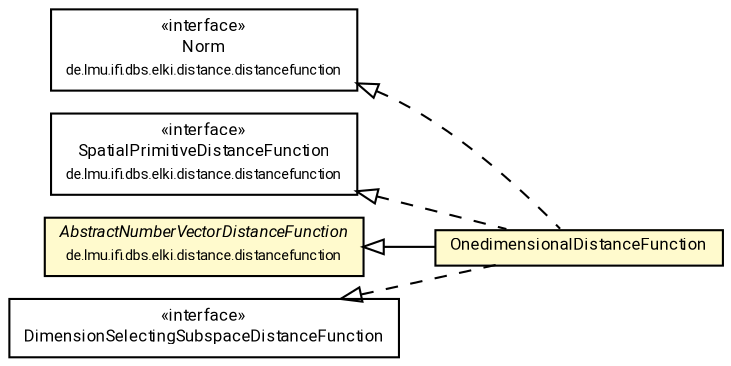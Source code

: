 #!/usr/local/bin/dot
#
# Class diagram 
# Generated by UMLGraph version R5_7_2-60-g0e99a6 (http://www.spinellis.gr/umlgraph/)
#

digraph G {
	graph [fontnames="svg"]
	edge [fontname="Roboto",fontsize=7,labelfontname="Roboto",labelfontsize=7,color="black"];
	node [fontname="Roboto",fontcolor="black",fontsize=8,shape=plaintext,margin=0,width=0,height=0];
	nodesep=0.15;
	ranksep=0.25;
	rankdir=LR;
	// de.lmu.ifi.dbs.elki.distance.distancefunction.Norm<O>
	c7689899 [label=<<table title="de.lmu.ifi.dbs.elki.distance.distancefunction.Norm" border="0" cellborder="1" cellspacing="0" cellpadding="2" href="../Norm.html" target="_parent">
		<tr><td><table border="0" cellspacing="0" cellpadding="1">
		<tr><td align="center" balign="center"> &#171;interface&#187; </td></tr>
		<tr><td align="center" balign="center"> <font face="Roboto">Norm</font> </td></tr>
		<tr><td align="center" balign="center"> <font face="Roboto" point-size="7.0">de.lmu.ifi.dbs.elki.distance.distancefunction</font> </td></tr>
		</table></td></tr>
		</table>>, URL="../Norm.html"];
	// de.lmu.ifi.dbs.elki.distance.distancefunction.SpatialPrimitiveDistanceFunction<V extends de.lmu.ifi.dbs.elki.data.spatial.SpatialComparable>
	c7689901 [label=<<table title="de.lmu.ifi.dbs.elki.distance.distancefunction.SpatialPrimitiveDistanceFunction" border="0" cellborder="1" cellspacing="0" cellpadding="2" href="../SpatialPrimitiveDistanceFunction.html" target="_parent">
		<tr><td><table border="0" cellspacing="0" cellpadding="1">
		<tr><td align="center" balign="center"> &#171;interface&#187; </td></tr>
		<tr><td align="center" balign="center"> <font face="Roboto">SpatialPrimitiveDistanceFunction</font> </td></tr>
		<tr><td align="center" balign="center"> <font face="Roboto" point-size="7.0">de.lmu.ifi.dbs.elki.distance.distancefunction</font> </td></tr>
		</table></td></tr>
		</table>>, URL="../SpatialPrimitiveDistanceFunction.html"];
	// de.lmu.ifi.dbs.elki.distance.distancefunction.AbstractNumberVectorDistanceFunction
	c7690301 [label=<<table title="de.lmu.ifi.dbs.elki.distance.distancefunction.AbstractNumberVectorDistanceFunction" border="0" cellborder="1" cellspacing="0" cellpadding="2" bgcolor="LemonChiffon" href="../AbstractNumberVectorDistanceFunction.html" target="_parent">
		<tr><td><table border="0" cellspacing="0" cellpadding="1">
		<tr><td align="center" balign="center"> <font face="Roboto"><i>AbstractNumberVectorDistanceFunction</i></font> </td></tr>
		<tr><td align="center" balign="center"> <font face="Roboto" point-size="7.0">de.lmu.ifi.dbs.elki.distance.distancefunction</font> </td></tr>
		</table></td></tr>
		</table>>, URL="../AbstractNumberVectorDistanceFunction.html"];
	// de.lmu.ifi.dbs.elki.distance.distancefunction.subspace.DimensionSelectingSubspaceDistanceFunction<O>
	c7690310 [label=<<table title="de.lmu.ifi.dbs.elki.distance.distancefunction.subspace.DimensionSelectingSubspaceDistanceFunction" border="0" cellborder="1" cellspacing="0" cellpadding="2" href="DimensionSelectingSubspaceDistanceFunction.html" target="_parent">
		<tr><td><table border="0" cellspacing="0" cellpadding="1">
		<tr><td align="center" balign="center"> &#171;interface&#187; </td></tr>
		<tr><td align="center" balign="center"> <font face="Roboto">DimensionSelectingSubspaceDistanceFunction</font> </td></tr>
		</table></td></tr>
		</table>>, URL="DimensionSelectingSubspaceDistanceFunction.html"];
	// de.lmu.ifi.dbs.elki.distance.distancefunction.subspace.OnedimensionalDistanceFunction
	c7690311 [label=<<table title="de.lmu.ifi.dbs.elki.distance.distancefunction.subspace.OnedimensionalDistanceFunction" border="0" cellborder="1" cellspacing="0" cellpadding="2" bgcolor="lemonChiffon" href="OnedimensionalDistanceFunction.html" target="_parent">
		<tr><td><table border="0" cellspacing="0" cellpadding="1">
		<tr><td align="center" balign="center"> <font face="Roboto">OnedimensionalDistanceFunction</font> </td></tr>
		</table></td></tr>
		</table>>, URL="OnedimensionalDistanceFunction.html"];
	// de.lmu.ifi.dbs.elki.distance.distancefunction.subspace.OnedimensionalDistanceFunction extends de.lmu.ifi.dbs.elki.distance.distancefunction.AbstractNumberVectorDistanceFunction
	c7690301 -> c7690311 [arrowtail=empty,dir=back,weight=10];
	// de.lmu.ifi.dbs.elki.distance.distancefunction.subspace.OnedimensionalDistanceFunction implements de.lmu.ifi.dbs.elki.distance.distancefunction.SpatialPrimitiveDistanceFunction<V extends de.lmu.ifi.dbs.elki.data.spatial.SpatialComparable>
	c7689901 -> c7690311 [arrowtail=empty,style=dashed,dir=back,weight=9];
	// de.lmu.ifi.dbs.elki.distance.distancefunction.subspace.OnedimensionalDistanceFunction implements de.lmu.ifi.dbs.elki.distance.distancefunction.subspace.DimensionSelectingSubspaceDistanceFunction<O>
	c7690310 -> c7690311 [arrowtail=empty,style=dashed,dir=back,weight=9];
	// de.lmu.ifi.dbs.elki.distance.distancefunction.subspace.OnedimensionalDistanceFunction implements de.lmu.ifi.dbs.elki.distance.distancefunction.Norm<O>
	c7689899 -> c7690311 [arrowtail=empty,style=dashed,dir=back,weight=9];
}

